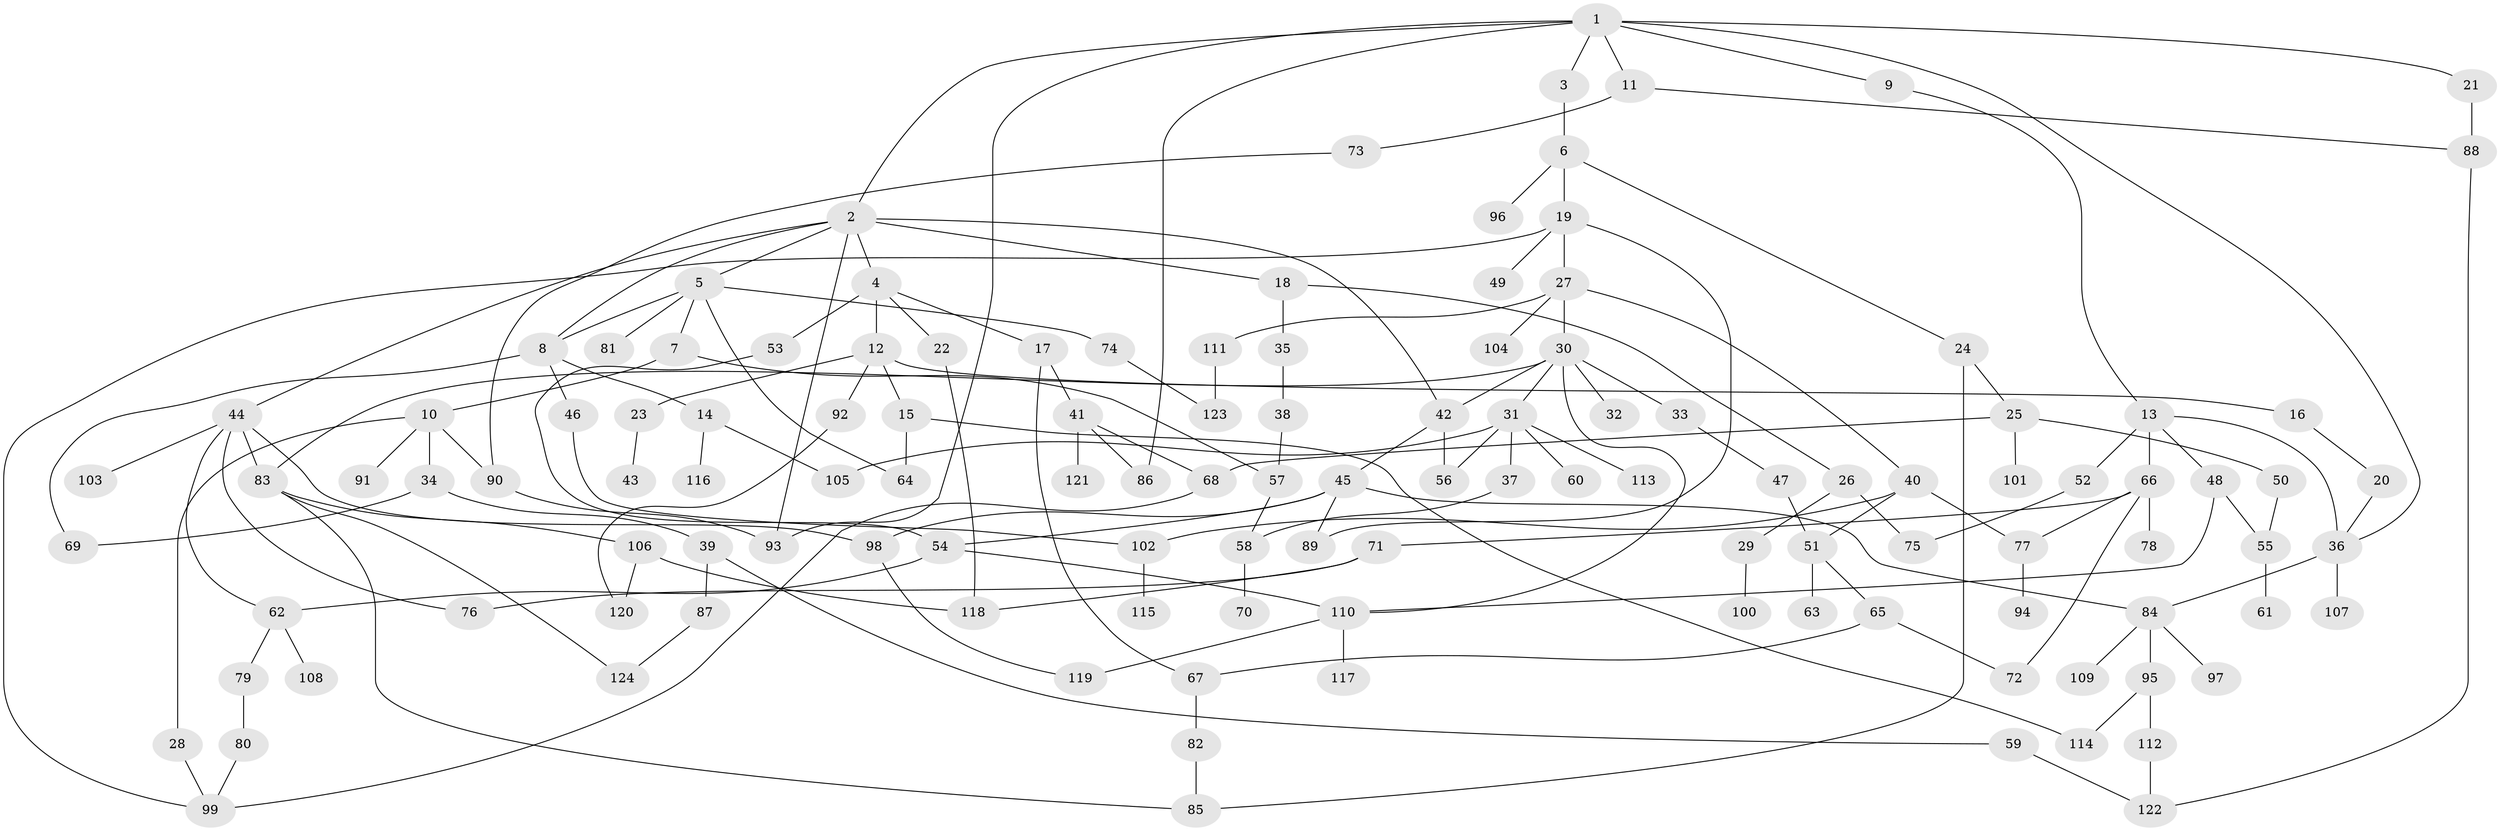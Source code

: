 // Generated by graph-tools (version 1.1) at 2025/42/03/09/25 04:42:06]
// undirected, 124 vertices, 169 edges
graph export_dot {
graph [start="1"]
  node [color=gray90,style=filled];
  1;
  2;
  3;
  4;
  5;
  6;
  7;
  8;
  9;
  10;
  11;
  12;
  13;
  14;
  15;
  16;
  17;
  18;
  19;
  20;
  21;
  22;
  23;
  24;
  25;
  26;
  27;
  28;
  29;
  30;
  31;
  32;
  33;
  34;
  35;
  36;
  37;
  38;
  39;
  40;
  41;
  42;
  43;
  44;
  45;
  46;
  47;
  48;
  49;
  50;
  51;
  52;
  53;
  54;
  55;
  56;
  57;
  58;
  59;
  60;
  61;
  62;
  63;
  64;
  65;
  66;
  67;
  68;
  69;
  70;
  71;
  72;
  73;
  74;
  75;
  76;
  77;
  78;
  79;
  80;
  81;
  82;
  83;
  84;
  85;
  86;
  87;
  88;
  89;
  90;
  91;
  92;
  93;
  94;
  95;
  96;
  97;
  98;
  99;
  100;
  101;
  102;
  103;
  104;
  105;
  106;
  107;
  108;
  109;
  110;
  111;
  112;
  113;
  114;
  115;
  116;
  117;
  118;
  119;
  120;
  121;
  122;
  123;
  124;
  1 -- 2;
  1 -- 3;
  1 -- 9;
  1 -- 11;
  1 -- 21;
  1 -- 86;
  1 -- 93;
  1 -- 36;
  2 -- 4;
  2 -- 5;
  2 -- 18;
  2 -- 42;
  2 -- 44;
  2 -- 93;
  2 -- 8;
  3 -- 6;
  4 -- 12;
  4 -- 17;
  4 -- 22;
  4 -- 53;
  5 -- 7;
  5 -- 8;
  5 -- 64;
  5 -- 74;
  5 -- 81;
  6 -- 19;
  6 -- 24;
  6 -- 96;
  7 -- 10;
  7 -- 57;
  8 -- 14;
  8 -- 46;
  8 -- 69;
  9 -- 13;
  10 -- 28;
  10 -- 34;
  10 -- 90;
  10 -- 91;
  11 -- 73;
  11 -- 88;
  12 -- 15;
  12 -- 16;
  12 -- 23;
  12 -- 92;
  13 -- 48;
  13 -- 52;
  13 -- 66;
  13 -- 36;
  14 -- 105;
  14 -- 116;
  15 -- 114;
  15 -- 64;
  16 -- 20;
  17 -- 41;
  17 -- 67;
  18 -- 26;
  18 -- 35;
  19 -- 27;
  19 -- 49;
  19 -- 99;
  19 -- 89;
  20 -- 36;
  21 -- 88;
  22 -- 118;
  23 -- 43;
  24 -- 25;
  24 -- 85;
  25 -- 50;
  25 -- 68;
  25 -- 101;
  26 -- 29;
  26 -- 75;
  27 -- 30;
  27 -- 40;
  27 -- 104;
  27 -- 111;
  28 -- 99;
  29 -- 100;
  30 -- 31;
  30 -- 32;
  30 -- 33;
  30 -- 83;
  30 -- 42;
  30 -- 110;
  31 -- 37;
  31 -- 60;
  31 -- 113;
  31 -- 56;
  31 -- 105;
  33 -- 47;
  34 -- 39;
  34 -- 69;
  35 -- 38;
  36 -- 84;
  36 -- 107;
  37 -- 58;
  38 -- 57;
  39 -- 59;
  39 -- 87;
  40 -- 77;
  40 -- 102;
  40 -- 51;
  41 -- 121;
  41 -- 86;
  41 -- 68;
  42 -- 45;
  42 -- 56;
  44 -- 103;
  44 -- 83;
  44 -- 98;
  44 -- 76;
  44 -- 62;
  45 -- 54;
  45 -- 89;
  45 -- 98;
  45 -- 84;
  46 -- 102;
  47 -- 51;
  48 -- 55;
  48 -- 110;
  50 -- 55;
  51 -- 63;
  51 -- 65;
  52 -- 75;
  53 -- 54;
  54 -- 62;
  54 -- 110;
  55 -- 61;
  57 -- 58;
  58 -- 70;
  59 -- 122;
  62 -- 79;
  62 -- 108;
  65 -- 72;
  65 -- 67;
  66 -- 71;
  66 -- 78;
  66 -- 72;
  66 -- 77;
  67 -- 82;
  68 -- 99;
  71 -- 76;
  71 -- 118;
  73 -- 90;
  74 -- 123;
  77 -- 94;
  79 -- 80;
  80 -- 99;
  82 -- 85;
  83 -- 106;
  83 -- 124;
  83 -- 85;
  84 -- 95;
  84 -- 97;
  84 -- 109;
  87 -- 124;
  88 -- 122;
  90 -- 93;
  92 -- 120;
  95 -- 112;
  95 -- 114;
  98 -- 119;
  102 -- 115;
  106 -- 118;
  106 -- 120;
  110 -- 117;
  110 -- 119;
  111 -- 123;
  112 -- 122;
}
